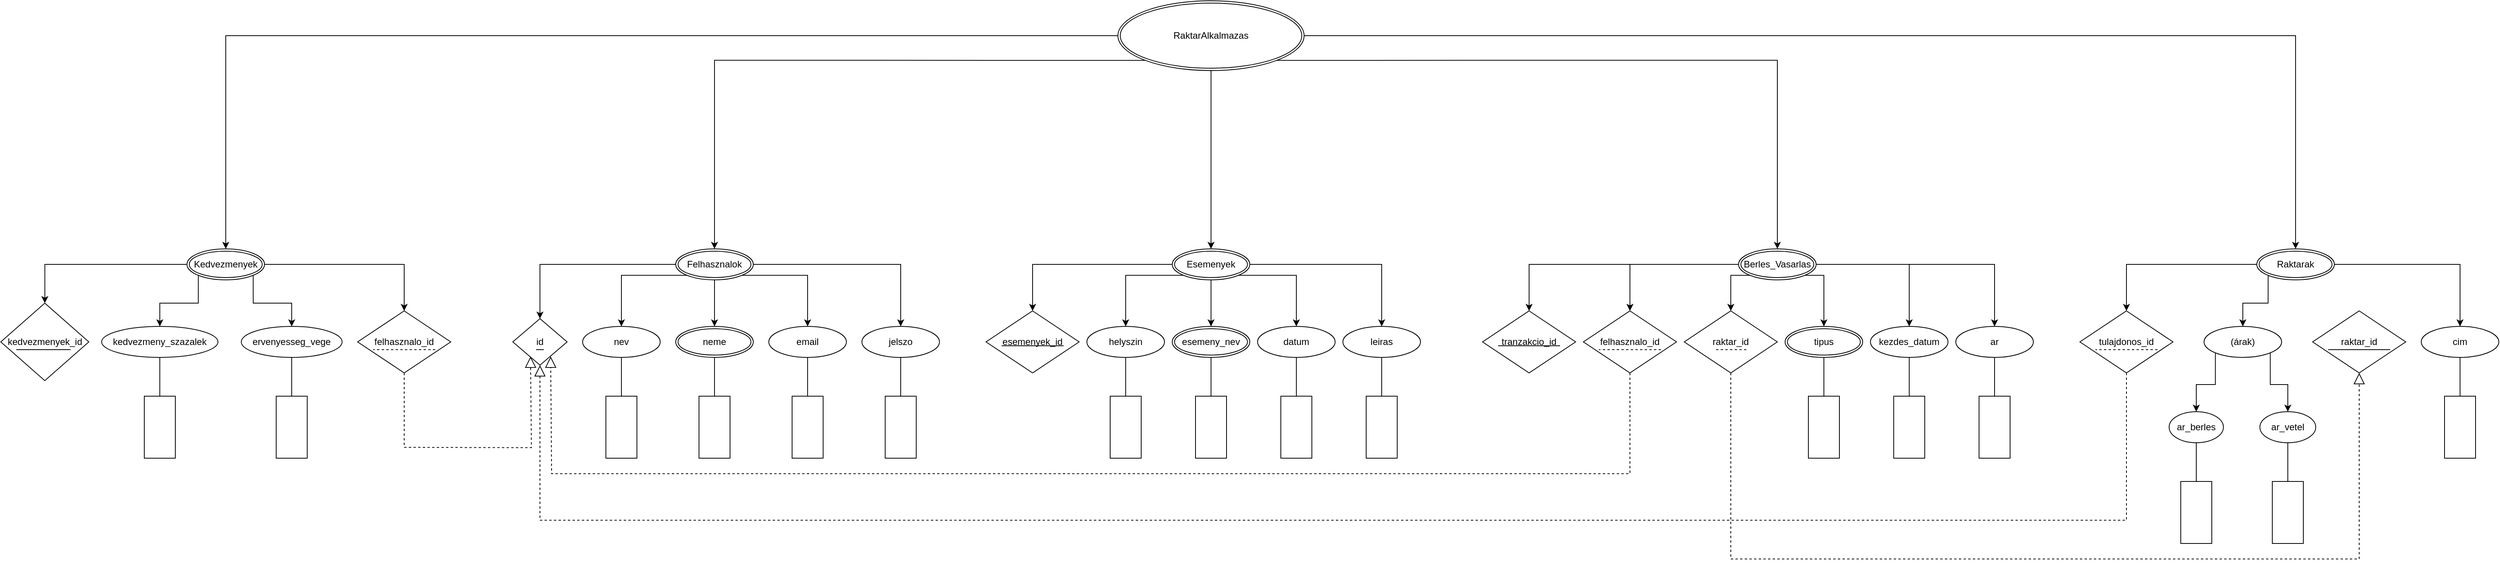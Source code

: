 <mxfile version="25.0.1">
  <diagram name="1 oldal" id="Awr-DM64UnO1mgz5BWSa">
    <mxGraphModel dx="4986" dy="2663" grid="1" gridSize="10" guides="1" tooltips="1" connect="1" arrows="1" fold="1" page="1" pageScale="1" pageWidth="827" pageHeight="1169" math="0" shadow="0">
      <root>
        <mxCell id="0" />
        <mxCell id="1" parent="0" />
        <mxCell id="Ih1S8qMaLeZmfwq9otU4-2" value="nev" style="ellipse;whiteSpace=wrap;html=1;align=center;" parent="1" vertex="1">
          <mxGeometry x="-80" y="-350" width="100" height="40" as="geometry" />
        </mxCell>
        <mxCell id="Ih1S8qMaLeZmfwq9otU4-3" value="neme" style="ellipse;shape=doubleEllipse;margin=3;whiteSpace=wrap;html=1;align=center;" parent="1" vertex="1">
          <mxGeometry x="40" y="-350" width="100" height="40" as="geometry" />
        </mxCell>
        <mxCell id="Ih1S8qMaLeZmfwq9otU4-5" value="email" style="ellipse;whiteSpace=wrap;html=1;align=center;" parent="1" vertex="1">
          <mxGeometry x="160" y="-350" width="100" height="40" as="geometry" />
        </mxCell>
        <mxCell id="Ih1S8qMaLeZmfwq9otU4-6" value="jelszo" style="ellipse;whiteSpace=wrap;html=1;align=center;" parent="1" vertex="1">
          <mxGeometry x="280" y="-350" width="100" height="40" as="geometry" />
        </mxCell>
        <mxCell id="Ih1S8qMaLeZmfwq9otU4-9" value="ar_berles" style="ellipse;whiteSpace=wrap;html=1;align=center;" parent="1" vertex="1">
          <mxGeometry x="1965" y="-240" width="70" height="40" as="geometry" />
        </mxCell>
        <mxCell id="Ih1S8qMaLeZmfwq9otU4-10" value="ar_vetel" style="ellipse;whiteSpace=wrap;html=1;align=center;" parent="1" vertex="1">
          <mxGeometry x="2082" y="-240" width="72" height="40" as="geometry" />
        </mxCell>
        <mxCell id="Ih1S8qMaLeZmfwq9otU4-11" value="cim" style="ellipse;whiteSpace=wrap;html=1;align=center;" parent="1" vertex="1">
          <mxGeometry x="2290" y="-350" width="100" height="40" as="geometry" />
        </mxCell>
        <mxCell id="Ih1S8qMaLeZmfwq9otU4-15" value="esemeny_nev" style="ellipse;shape=doubleEllipse;margin=3;whiteSpace=wrap;html=1;align=center;" parent="1" vertex="1">
          <mxGeometry x="680" y="-350" width="100" height="40" as="geometry" />
        </mxCell>
        <mxCell id="Ih1S8qMaLeZmfwq9otU4-16" value="datum" style="ellipse;whiteSpace=wrap;html=1;align=center;" parent="1" vertex="1">
          <mxGeometry x="790" y="-350" width="100" height="40" as="geometry" />
        </mxCell>
        <mxCell id="Ih1S8qMaLeZmfwq9otU4-17" value="helyszin" style="ellipse;whiteSpace=wrap;html=1;align=center;" parent="1" vertex="1">
          <mxGeometry x="570" y="-350" width="100" height="40" as="geometry" />
        </mxCell>
        <mxCell id="Ih1S8qMaLeZmfwq9otU4-18" value="leiras" style="ellipse;whiteSpace=wrap;html=1;align=center;" parent="1" vertex="1">
          <mxGeometry x="900" y="-350" width="100" height="40" as="geometry" />
        </mxCell>
        <mxCell id="qEqo5hfFAQOy0AiOIkTx-65" style="edgeStyle=orthogonalEdgeStyle;rounded=0;orthogonalLoop=1;jettySize=auto;html=1;exitX=0;exitY=1;exitDx=0;exitDy=0;entryX=0.5;entryY=0;entryDx=0;entryDy=0;" parent="1" source="Ih1S8qMaLeZmfwq9otU4-19" target="Ih1S8qMaLeZmfwq9otU4-9" edge="1">
          <mxGeometry relative="1" as="geometry" />
        </mxCell>
        <mxCell id="qEqo5hfFAQOy0AiOIkTx-66" style="edgeStyle=orthogonalEdgeStyle;rounded=0;orthogonalLoop=1;jettySize=auto;html=1;exitX=1;exitY=1;exitDx=0;exitDy=0;entryX=0.5;entryY=0;entryDx=0;entryDy=0;" parent="1" source="Ih1S8qMaLeZmfwq9otU4-19" target="Ih1S8qMaLeZmfwq9otU4-10" edge="1">
          <mxGeometry relative="1" as="geometry" />
        </mxCell>
        <mxCell id="Ih1S8qMaLeZmfwq9otU4-19" value="(árak)" style="ellipse;whiteSpace=wrap;html=1;align=center;" parent="1" vertex="1">
          <mxGeometry x="2010" y="-350" width="100" height="40" as="geometry" />
        </mxCell>
        <mxCell id="Ih1S8qMaLeZmfwq9otU4-24" value="tipus" style="ellipse;shape=doubleEllipse;margin=3;whiteSpace=wrap;html=1;align=center;" parent="1" vertex="1">
          <mxGeometry x="1470" y="-350" width="100" height="40" as="geometry" />
        </mxCell>
        <mxCell id="Ih1S8qMaLeZmfwq9otU4-25" value="kezdes_datum" style="ellipse;whiteSpace=wrap;html=1;align=center;" parent="1" vertex="1">
          <mxGeometry x="1580" y="-350" width="100" height="40" as="geometry" />
        </mxCell>
        <mxCell id="Ih1S8qMaLeZmfwq9otU4-26" value="ar" style="ellipse;whiteSpace=wrap;html=1;align=center;" parent="1" vertex="1">
          <mxGeometry x="1690" y="-350" width="100" height="40" as="geometry" />
        </mxCell>
        <mxCell id="Ih1S8qMaLeZmfwq9otU4-27" value="kedvezmeny_szazalek" style="ellipse;whiteSpace=wrap;html=1;align=center;" parent="1" vertex="1">
          <mxGeometry x="-700" y="-350" width="150" height="40" as="geometry" />
        </mxCell>
        <mxCell id="Ih1S8qMaLeZmfwq9otU4-28" value="ervenyesseg_vege" style="ellipse;whiteSpace=wrap;html=1;align=center;" parent="1" vertex="1">
          <mxGeometry x="-520" y="-350" width="130" height="40" as="geometry" />
        </mxCell>
        <mxCell id="Ih1S8qMaLeZmfwq9otU4-29" style="edgeStyle=orthogonalEdgeStyle;rounded=0;orthogonalLoop=1;jettySize=auto;html=1;exitX=0;exitY=0.5;exitDx=0;exitDy=0;entryX=0.5;entryY=0;entryDx=0;entryDy=0;" parent="1" source="Ih1S8qMaLeZmfwq9otU4-33" target="Ih1S8qMaLeZmfwq9otU4-37" edge="1">
          <mxGeometry relative="1" as="geometry">
            <mxPoint x="-773.5" y="-350" as="targetPoint" />
          </mxGeometry>
        </mxCell>
        <mxCell id="Ih1S8qMaLeZmfwq9otU4-30" style="edgeStyle=orthogonalEdgeStyle;rounded=0;orthogonalLoop=1;jettySize=auto;html=1;exitX=0;exitY=1;exitDx=0;exitDy=0;" parent="1" source="Ih1S8qMaLeZmfwq9otU4-33" target="Ih1S8qMaLeZmfwq9otU4-27" edge="1">
          <mxGeometry relative="1" as="geometry" />
        </mxCell>
        <mxCell id="Ih1S8qMaLeZmfwq9otU4-31" style="edgeStyle=orthogonalEdgeStyle;rounded=0;orthogonalLoop=1;jettySize=auto;html=1;exitX=1;exitY=1;exitDx=0;exitDy=0;" parent="1" source="Ih1S8qMaLeZmfwq9otU4-33" target="Ih1S8qMaLeZmfwq9otU4-28" edge="1">
          <mxGeometry relative="1" as="geometry" />
        </mxCell>
        <mxCell id="Ih1S8qMaLeZmfwq9otU4-32" style="edgeStyle=orthogonalEdgeStyle;rounded=0;orthogonalLoop=1;jettySize=auto;html=1;exitX=1;exitY=0.5;exitDx=0;exitDy=0;entryX=0.5;entryY=0;entryDx=0;entryDy=0;" parent="1" source="Ih1S8qMaLeZmfwq9otU4-33" target="Ih1S8qMaLeZmfwq9otU4-34" edge="1">
          <mxGeometry relative="1" as="geometry" />
        </mxCell>
        <mxCell id="Ih1S8qMaLeZmfwq9otU4-33" value="Kedvezmenyek" style="ellipse;shape=doubleEllipse;margin=3;whiteSpace=wrap;html=1;align=center;" parent="1" vertex="1">
          <mxGeometry x="-590" y="-450" width="100" height="40" as="geometry" />
        </mxCell>
        <mxCell id="Ih1S8qMaLeZmfwq9otU4-34" value="felhasznalo_id" style="rhombus;whiteSpace=wrap;html=1;" parent="1" vertex="1">
          <mxGeometry x="-370" y="-370" width="120" height="80" as="geometry" />
        </mxCell>
        <mxCell id="Ih1S8qMaLeZmfwq9otU4-35" value="" style="endArrow=none;dashed=1;html=1;rounded=0;" parent="1" edge="1">
          <mxGeometry width="50" height="50" relative="1" as="geometry">
            <mxPoint x="-270" y="-320" as="sourcePoint" />
            <mxPoint x="-350" y="-320" as="targetPoint" />
          </mxGeometry>
        </mxCell>
        <mxCell id="Ih1S8qMaLeZmfwq9otU4-36" value="" style="rounded=0;whiteSpace=wrap;html=1;" parent="1" vertex="1">
          <mxGeometry x="-645" y="-260" width="40" height="80" as="geometry" />
        </mxCell>
        <mxCell id="Ih1S8qMaLeZmfwq9otU4-37" value="kedvezmenyek_id" style="rhombus;whiteSpace=wrap;html=1;" parent="1" vertex="1">
          <mxGeometry x="-830" y="-380" width="113.5" height="100" as="geometry" />
        </mxCell>
        <mxCell id="Ih1S8qMaLeZmfwq9otU4-38" value="" style="endArrow=none;html=1;rounded=0;entryX=0.793;entryY=0.6;entryDx=0;entryDy=0;entryPerimeter=0;" parent="1" target="Ih1S8qMaLeZmfwq9otU4-37" edge="1">
          <mxGeometry width="50" height="50" relative="1" as="geometry">
            <mxPoint x="-810" y="-320" as="sourcePoint" />
            <mxPoint x="-680" y="-340" as="targetPoint" />
          </mxGeometry>
        </mxCell>
        <mxCell id="Ih1S8qMaLeZmfwq9otU4-39" value="" style="endArrow=none;html=1;rounded=0;exitX=0.5;exitY=0;exitDx=0;exitDy=0;entryX=0.5;entryY=1;entryDx=0;entryDy=0;" parent="1" source="Ih1S8qMaLeZmfwq9otU4-36" target="Ih1S8qMaLeZmfwq9otU4-27" edge="1">
          <mxGeometry width="50" height="50" relative="1" as="geometry">
            <mxPoint x="-550" y="-330" as="sourcePoint" />
            <mxPoint x="-500" y="-380" as="targetPoint" />
          </mxGeometry>
        </mxCell>
        <mxCell id="Ih1S8qMaLeZmfwq9otU4-40" value="" style="rounded=0;whiteSpace=wrap;html=1;" parent="1" vertex="1">
          <mxGeometry x="-475" y="-260" width="40" height="80" as="geometry" />
        </mxCell>
        <mxCell id="Ih1S8qMaLeZmfwq9otU4-41" value="" style="endArrow=none;html=1;rounded=0;exitX=0.5;exitY=0;exitDx=0;exitDy=0;entryX=0.5;entryY=1;entryDx=0;entryDy=0;" parent="1" source="Ih1S8qMaLeZmfwq9otU4-40" edge="1">
          <mxGeometry width="50" height="50" relative="1" as="geometry">
            <mxPoint x="-380" y="-330" as="sourcePoint" />
            <mxPoint x="-455" y="-310" as="targetPoint" />
          </mxGeometry>
        </mxCell>
        <mxCell id="qEqo5hfFAQOy0AiOIkTx-21" style="edgeStyle=orthogonalEdgeStyle;rounded=0;orthogonalLoop=1;jettySize=auto;html=1;exitX=0;exitY=0.5;exitDx=0;exitDy=0;" parent="1" source="qEqo5hfFAQOy0AiOIkTx-1" target="qEqo5hfFAQOy0AiOIkTx-2" edge="1">
          <mxGeometry relative="1" as="geometry" />
        </mxCell>
        <mxCell id="qEqo5hfFAQOy0AiOIkTx-22" style="edgeStyle=orthogonalEdgeStyle;rounded=0;orthogonalLoop=1;jettySize=auto;html=1;exitX=0;exitY=1;exitDx=0;exitDy=0;" parent="1" source="qEqo5hfFAQOy0AiOIkTx-1" target="Ih1S8qMaLeZmfwq9otU4-2" edge="1">
          <mxGeometry relative="1" as="geometry" />
        </mxCell>
        <mxCell id="qEqo5hfFAQOy0AiOIkTx-23" style="edgeStyle=orthogonalEdgeStyle;rounded=0;orthogonalLoop=1;jettySize=auto;html=1;exitX=0.5;exitY=1;exitDx=0;exitDy=0;entryX=0.5;entryY=0;entryDx=0;entryDy=0;" parent="1" source="qEqo5hfFAQOy0AiOIkTx-1" target="Ih1S8qMaLeZmfwq9otU4-3" edge="1">
          <mxGeometry relative="1" as="geometry" />
        </mxCell>
        <mxCell id="qEqo5hfFAQOy0AiOIkTx-24" style="edgeStyle=orthogonalEdgeStyle;rounded=0;orthogonalLoop=1;jettySize=auto;html=1;exitX=1;exitY=1;exitDx=0;exitDy=0;entryX=0.5;entryY=0;entryDx=0;entryDy=0;" parent="1" source="qEqo5hfFAQOy0AiOIkTx-1" target="Ih1S8qMaLeZmfwq9otU4-5" edge="1">
          <mxGeometry relative="1" as="geometry" />
        </mxCell>
        <mxCell id="qEqo5hfFAQOy0AiOIkTx-25" style="edgeStyle=orthogonalEdgeStyle;rounded=0;orthogonalLoop=1;jettySize=auto;html=1;exitX=1;exitY=0.5;exitDx=0;exitDy=0;entryX=0.5;entryY=0;entryDx=0;entryDy=0;" parent="1" source="qEqo5hfFAQOy0AiOIkTx-1" target="Ih1S8qMaLeZmfwq9otU4-6" edge="1">
          <mxGeometry relative="1" as="geometry" />
        </mxCell>
        <mxCell id="qEqo5hfFAQOy0AiOIkTx-1" value="Felhasznalok" style="ellipse;shape=doubleEllipse;margin=3;whiteSpace=wrap;html=1;align=center;" parent="1" vertex="1">
          <mxGeometry x="40" y="-450" width="100" height="40" as="geometry" />
        </mxCell>
        <mxCell id="qEqo5hfFAQOy0AiOIkTx-2" value="id" style="shape=rhombus;perimeter=rhombusPerimeter;whiteSpace=wrap;html=1;align=center;" parent="1" vertex="1">
          <mxGeometry x="-170" y="-360" width="70" height="60" as="geometry" />
        </mxCell>
        <mxCell id="qEqo5hfFAQOy0AiOIkTx-3" value="" style="line;strokeWidth=1;rotatable=0;dashed=0;labelPosition=right;align=left;verticalAlign=middle;spacingTop=0;spacingLeft=6;points=[];portConstraint=eastwest;" parent="1" vertex="1">
          <mxGeometry x="-140" y="-325" width="10" height="10" as="geometry" />
        </mxCell>
        <mxCell id="qEqo5hfFAQOy0AiOIkTx-4" value="" style="rounded=0;whiteSpace=wrap;html=1;" parent="1" vertex="1">
          <mxGeometry x="-50" y="-260" width="40" height="80" as="geometry" />
        </mxCell>
        <mxCell id="qEqo5hfFAQOy0AiOIkTx-5" value="" style="endArrow=none;html=1;rounded=0;exitX=0.5;exitY=0;exitDx=0;exitDy=0;entryX=0.5;entryY=1;entryDx=0;entryDy=0;" parent="1" source="qEqo5hfFAQOy0AiOIkTx-4" edge="1">
          <mxGeometry width="50" height="50" relative="1" as="geometry">
            <mxPoint x="45" y="-330" as="sourcePoint" />
            <mxPoint x="-30" y="-310" as="targetPoint" />
          </mxGeometry>
        </mxCell>
        <mxCell id="qEqo5hfFAQOy0AiOIkTx-6" value="" style="rounded=0;whiteSpace=wrap;html=1;" parent="1" vertex="1">
          <mxGeometry x="70" y="-260" width="40" height="80" as="geometry" />
        </mxCell>
        <mxCell id="qEqo5hfFAQOy0AiOIkTx-7" value="" style="endArrow=none;html=1;rounded=0;exitX=0.5;exitY=0;exitDx=0;exitDy=0;entryX=0.5;entryY=1;entryDx=0;entryDy=0;" parent="1" source="qEqo5hfFAQOy0AiOIkTx-6" edge="1">
          <mxGeometry width="50" height="50" relative="1" as="geometry">
            <mxPoint x="165" y="-330" as="sourcePoint" />
            <mxPoint x="90" y="-310" as="targetPoint" />
          </mxGeometry>
        </mxCell>
        <mxCell id="qEqo5hfFAQOy0AiOIkTx-8" value="" style="rounded=0;whiteSpace=wrap;html=1;" parent="1" vertex="1">
          <mxGeometry x="190" y="-260" width="40" height="80" as="geometry" />
        </mxCell>
        <mxCell id="qEqo5hfFAQOy0AiOIkTx-9" value="" style="endArrow=none;html=1;rounded=0;exitX=0.5;exitY=0;exitDx=0;exitDy=0;entryX=0.5;entryY=1;entryDx=0;entryDy=0;" parent="1" source="qEqo5hfFAQOy0AiOIkTx-8" edge="1">
          <mxGeometry width="50" height="50" relative="1" as="geometry">
            <mxPoint x="285" y="-330" as="sourcePoint" />
            <mxPoint x="210" y="-310" as="targetPoint" />
          </mxGeometry>
        </mxCell>
        <mxCell id="qEqo5hfFAQOy0AiOIkTx-10" value="" style="rounded=0;whiteSpace=wrap;html=1;" parent="1" vertex="1">
          <mxGeometry x="310" y="-260" width="40" height="80" as="geometry" />
        </mxCell>
        <mxCell id="qEqo5hfFAQOy0AiOIkTx-11" value="" style="endArrow=none;html=1;rounded=0;exitX=0.5;exitY=0;exitDx=0;exitDy=0;entryX=0.5;entryY=1;entryDx=0;entryDy=0;" parent="1" source="qEqo5hfFAQOy0AiOIkTx-10" edge="1">
          <mxGeometry width="50" height="50" relative="1" as="geometry">
            <mxPoint x="405" y="-330" as="sourcePoint" />
            <mxPoint x="330" y="-310" as="targetPoint" />
          </mxGeometry>
        </mxCell>
        <mxCell id="qEqo5hfFAQOy0AiOIkTx-19" value="" style="endArrow=block;dashed=1;endFill=0;endSize=12;html=1;rounded=0;exitX=0.5;exitY=1;exitDx=0;exitDy=0;entryX=0.326;entryY=0.813;entryDx=0;entryDy=0;entryPerimeter=0;" parent="1" source="Ih1S8qMaLeZmfwq9otU4-34" target="qEqo5hfFAQOy0AiOIkTx-2" edge="1">
          <mxGeometry width="160" relative="1" as="geometry">
            <mxPoint x="-320" y="-303.6" as="sourcePoint" />
            <mxPoint x="-145.63" y="-310.0" as="targetPoint" />
            <Array as="points">
              <mxPoint x="-310" y="-194" />
              <mxPoint x="-146" y="-193.6" />
            </Array>
          </mxGeometry>
        </mxCell>
        <mxCell id="qEqo5hfFAQOy0AiOIkTx-38" style="edgeStyle=orthogonalEdgeStyle;rounded=0;orthogonalLoop=1;jettySize=auto;html=1;exitX=0;exitY=0.5;exitDx=0;exitDy=0;entryX=0.5;entryY=0;entryDx=0;entryDy=0;" parent="1" source="qEqo5hfFAQOy0AiOIkTx-26" target="qEqo5hfFAQOy0AiOIkTx-27" edge="1">
          <mxGeometry relative="1" as="geometry" />
        </mxCell>
        <mxCell id="qEqo5hfFAQOy0AiOIkTx-39" style="edgeStyle=orthogonalEdgeStyle;rounded=0;orthogonalLoop=1;jettySize=auto;html=1;exitX=0;exitY=1;exitDx=0;exitDy=0;entryX=0.5;entryY=0;entryDx=0;entryDy=0;" parent="1" source="qEqo5hfFAQOy0AiOIkTx-26" target="Ih1S8qMaLeZmfwq9otU4-17" edge="1">
          <mxGeometry relative="1" as="geometry" />
        </mxCell>
        <mxCell id="qEqo5hfFAQOy0AiOIkTx-40" style="edgeStyle=orthogonalEdgeStyle;rounded=0;orthogonalLoop=1;jettySize=auto;html=1;exitX=0.5;exitY=1;exitDx=0;exitDy=0;entryX=0.5;entryY=0;entryDx=0;entryDy=0;" parent="1" source="qEqo5hfFAQOy0AiOIkTx-26" target="Ih1S8qMaLeZmfwq9otU4-15" edge="1">
          <mxGeometry relative="1" as="geometry" />
        </mxCell>
        <mxCell id="qEqo5hfFAQOy0AiOIkTx-41" style="edgeStyle=orthogonalEdgeStyle;rounded=0;orthogonalLoop=1;jettySize=auto;html=1;exitX=1;exitY=1;exitDx=0;exitDy=0;" parent="1" source="qEqo5hfFAQOy0AiOIkTx-26" target="Ih1S8qMaLeZmfwq9otU4-16" edge="1">
          <mxGeometry relative="1" as="geometry" />
        </mxCell>
        <mxCell id="qEqo5hfFAQOy0AiOIkTx-42" style="edgeStyle=orthogonalEdgeStyle;rounded=0;orthogonalLoop=1;jettySize=auto;html=1;exitX=1;exitY=0.5;exitDx=0;exitDy=0;entryX=0.5;entryY=0;entryDx=0;entryDy=0;" parent="1" source="qEqo5hfFAQOy0AiOIkTx-26" target="Ih1S8qMaLeZmfwq9otU4-18" edge="1">
          <mxGeometry relative="1" as="geometry" />
        </mxCell>
        <mxCell id="qEqo5hfFAQOy0AiOIkTx-26" value="Esemenyek" style="ellipse;shape=doubleEllipse;margin=3;whiteSpace=wrap;html=1;align=center;" parent="1" vertex="1">
          <mxGeometry x="680" y="-450" width="100" height="40" as="geometry" />
        </mxCell>
        <mxCell id="qEqo5hfFAQOy0AiOIkTx-27" value="esemenyek_id" style="shape=rhombus;perimeter=rhombusPerimeter;whiteSpace=wrap;html=1;align=center;" parent="1" vertex="1">
          <mxGeometry x="440" y="-370" width="120" height="80" as="geometry" />
        </mxCell>
        <mxCell id="qEqo5hfFAQOy0AiOIkTx-29" value="" style="line;strokeWidth=1;rotatable=0;dashed=0;labelPosition=right;align=left;verticalAlign=middle;spacingTop=0;spacingLeft=6;points=[];portConstraint=eastwest;" parent="1" vertex="1">
          <mxGeometry x="460" y="-330" width="80" height="10" as="geometry" />
        </mxCell>
        <mxCell id="qEqo5hfFAQOy0AiOIkTx-30" value="" style="rounded=0;whiteSpace=wrap;html=1;" parent="1" vertex="1">
          <mxGeometry x="600" y="-260" width="40" height="80" as="geometry" />
        </mxCell>
        <mxCell id="qEqo5hfFAQOy0AiOIkTx-31" value="" style="endArrow=none;html=1;rounded=0;exitX=0.5;exitY=0;exitDx=0;exitDy=0;entryX=0.5;entryY=1;entryDx=0;entryDy=0;" parent="1" source="qEqo5hfFAQOy0AiOIkTx-30" edge="1">
          <mxGeometry width="50" height="50" relative="1" as="geometry">
            <mxPoint x="695" y="-330" as="sourcePoint" />
            <mxPoint x="620" y="-310" as="targetPoint" />
          </mxGeometry>
        </mxCell>
        <mxCell id="qEqo5hfFAQOy0AiOIkTx-32" value="" style="rounded=0;whiteSpace=wrap;html=1;" parent="1" vertex="1">
          <mxGeometry x="710" y="-260" width="40" height="80" as="geometry" />
        </mxCell>
        <mxCell id="qEqo5hfFAQOy0AiOIkTx-33" value="" style="endArrow=none;html=1;rounded=0;exitX=0.5;exitY=0;exitDx=0;exitDy=0;entryX=0.5;entryY=1;entryDx=0;entryDy=0;" parent="1" source="qEqo5hfFAQOy0AiOIkTx-32" target="Ih1S8qMaLeZmfwq9otU4-15" edge="1">
          <mxGeometry width="50" height="50" relative="1" as="geometry">
            <mxPoint x="815" y="-330" as="sourcePoint" />
            <mxPoint x="740" y="-310" as="targetPoint" />
          </mxGeometry>
        </mxCell>
        <mxCell id="qEqo5hfFAQOy0AiOIkTx-34" value="" style="rounded=0;whiteSpace=wrap;html=1;" parent="1" vertex="1">
          <mxGeometry x="820" y="-260" width="40" height="80" as="geometry" />
        </mxCell>
        <mxCell id="qEqo5hfFAQOy0AiOIkTx-35" value="" style="endArrow=none;html=1;rounded=0;exitX=0.5;exitY=0;exitDx=0;exitDy=0;entryX=0.5;entryY=1;entryDx=0;entryDy=0;" parent="1" source="qEqo5hfFAQOy0AiOIkTx-34" target="Ih1S8qMaLeZmfwq9otU4-16" edge="1">
          <mxGeometry width="50" height="50" relative="1" as="geometry">
            <mxPoint x="935" y="-330" as="sourcePoint" />
            <mxPoint x="860" y="-310" as="targetPoint" />
          </mxGeometry>
        </mxCell>
        <mxCell id="qEqo5hfFAQOy0AiOIkTx-36" value="" style="rounded=0;whiteSpace=wrap;html=1;" parent="1" vertex="1">
          <mxGeometry x="930" y="-260" width="40" height="80" as="geometry" />
        </mxCell>
        <mxCell id="qEqo5hfFAQOy0AiOIkTx-37" value="" style="endArrow=none;html=1;rounded=0;exitX=0.5;exitY=0;exitDx=0;exitDy=0;entryX=0.5;entryY=1;entryDx=0;entryDy=0;" parent="1" source="qEqo5hfFAQOy0AiOIkTx-36" target="Ih1S8qMaLeZmfwq9otU4-18" edge="1">
          <mxGeometry width="50" height="50" relative="1" as="geometry">
            <mxPoint x="1055" y="-330" as="sourcePoint" />
            <mxPoint x="980" y="-310" as="targetPoint" />
          </mxGeometry>
        </mxCell>
        <mxCell id="qEqo5hfFAQOy0AiOIkTx-57" style="edgeStyle=orthogonalEdgeStyle;rounded=0;orthogonalLoop=1;jettySize=auto;html=1;exitX=0;exitY=0.5;exitDx=0;exitDy=0;entryX=0.5;entryY=0;entryDx=0;entryDy=0;" parent="1" source="qEqo5hfFAQOy0AiOIkTx-43" target="qEqo5hfFAQOy0AiOIkTx-44" edge="1">
          <mxGeometry relative="1" as="geometry" />
        </mxCell>
        <mxCell id="qEqo5hfFAQOy0AiOIkTx-58" style="edgeStyle=orthogonalEdgeStyle;rounded=0;orthogonalLoop=1;jettySize=auto;html=1;exitX=0;exitY=0.5;exitDx=0;exitDy=0;entryX=0.5;entryY=0;entryDx=0;entryDy=0;" parent="1" source="qEqo5hfFAQOy0AiOIkTx-43" target="qEqo5hfFAQOy0AiOIkTx-46" edge="1">
          <mxGeometry relative="1" as="geometry" />
        </mxCell>
        <mxCell id="qEqo5hfFAQOy0AiOIkTx-59" style="edgeStyle=orthogonalEdgeStyle;rounded=0;orthogonalLoop=1;jettySize=auto;html=1;exitX=0;exitY=1;exitDx=0;exitDy=0;entryX=0.5;entryY=0;entryDx=0;entryDy=0;" parent="1" source="qEqo5hfFAQOy0AiOIkTx-43" target="qEqo5hfFAQOy0AiOIkTx-48" edge="1">
          <mxGeometry relative="1" as="geometry">
            <Array as="points">
              <mxPoint x="1400" y="-416" />
            </Array>
          </mxGeometry>
        </mxCell>
        <mxCell id="qEqo5hfFAQOy0AiOIkTx-60" style="edgeStyle=orthogonalEdgeStyle;rounded=0;orthogonalLoop=1;jettySize=auto;html=1;exitX=1;exitY=1;exitDx=0;exitDy=0;" parent="1" source="qEqo5hfFAQOy0AiOIkTx-43" target="Ih1S8qMaLeZmfwq9otU4-24" edge="1">
          <mxGeometry relative="1" as="geometry">
            <Array as="points">
              <mxPoint x="1520" y="-416" />
            </Array>
          </mxGeometry>
        </mxCell>
        <mxCell id="qEqo5hfFAQOy0AiOIkTx-61" style="edgeStyle=orthogonalEdgeStyle;rounded=0;orthogonalLoop=1;jettySize=auto;html=1;exitX=1;exitY=1;exitDx=0;exitDy=0;entryX=0.5;entryY=0;entryDx=0;entryDy=0;" parent="1" source="qEqo5hfFAQOy0AiOIkTx-43" target="Ih1S8qMaLeZmfwq9otU4-25" edge="1">
          <mxGeometry relative="1" as="geometry">
            <Array as="points">
              <mxPoint x="1495" y="-430" />
              <mxPoint x="1630" y="-430" />
            </Array>
          </mxGeometry>
        </mxCell>
        <mxCell id="qEqo5hfFAQOy0AiOIkTx-62" style="edgeStyle=orthogonalEdgeStyle;rounded=0;orthogonalLoop=1;jettySize=auto;html=1;exitX=1;exitY=0.5;exitDx=0;exitDy=0;entryX=0.5;entryY=0;entryDx=0;entryDy=0;" parent="1" source="qEqo5hfFAQOy0AiOIkTx-43" target="Ih1S8qMaLeZmfwq9otU4-26" edge="1">
          <mxGeometry relative="1" as="geometry" />
        </mxCell>
        <mxCell id="qEqo5hfFAQOy0AiOIkTx-43" value="Berles_Vasarlas" style="ellipse;shape=doubleEllipse;margin=3;whiteSpace=wrap;html=1;align=center;" parent="1" vertex="1">
          <mxGeometry x="1410" y="-450" width="100" height="40" as="geometry" />
        </mxCell>
        <mxCell id="qEqo5hfFAQOy0AiOIkTx-44" value="tranzakcio_id" style="shape=rhombus;perimeter=rhombusPerimeter;whiteSpace=wrap;html=1;align=center;" parent="1" vertex="1">
          <mxGeometry x="1080" y="-370" width="120" height="80" as="geometry" />
        </mxCell>
        <mxCell id="qEqo5hfFAQOy0AiOIkTx-45" value="" style="line;strokeWidth=1;rotatable=0;dashed=0;labelPosition=right;align=left;verticalAlign=middle;spacingTop=0;spacingLeft=6;points=[];portConstraint=eastwest;" parent="1" vertex="1">
          <mxGeometry x="1100" y="-330" width="80" height="10" as="geometry" />
        </mxCell>
        <mxCell id="qEqo5hfFAQOy0AiOIkTx-46" value="felhasznalo_id" style="rhombus;whiteSpace=wrap;html=1;" parent="1" vertex="1">
          <mxGeometry x="1210" y="-370" width="120" height="80" as="geometry" />
        </mxCell>
        <mxCell id="qEqo5hfFAQOy0AiOIkTx-47" value="" style="endArrow=none;dashed=1;html=1;rounded=0;" parent="1" edge="1">
          <mxGeometry width="50" height="50" relative="1" as="geometry">
            <mxPoint x="1310" y="-320" as="sourcePoint" />
            <mxPoint x="1230" y="-320" as="targetPoint" />
          </mxGeometry>
        </mxCell>
        <mxCell id="qEqo5hfFAQOy0AiOIkTx-48" value="raktar_id" style="rhombus;whiteSpace=wrap;html=1;" parent="1" vertex="1">
          <mxGeometry x="1340" y="-370" width="120" height="80" as="geometry" />
        </mxCell>
        <mxCell id="qEqo5hfFAQOy0AiOIkTx-49" value="" style="endArrow=none;dashed=1;html=1;rounded=0;" parent="1" edge="1">
          <mxGeometry width="50" height="50" relative="1" as="geometry">
            <mxPoint x="1420" y="-320" as="sourcePoint" />
            <mxPoint x="1380" y="-320" as="targetPoint" />
          </mxGeometry>
        </mxCell>
        <mxCell id="qEqo5hfFAQOy0AiOIkTx-50" value="" style="rounded=0;whiteSpace=wrap;html=1;" parent="1" vertex="1">
          <mxGeometry x="1500" y="-260" width="40" height="80" as="geometry" />
        </mxCell>
        <mxCell id="qEqo5hfFAQOy0AiOIkTx-51" value="" style="endArrow=none;html=1;rounded=0;exitX=0.5;exitY=0;exitDx=0;exitDy=0;entryX=0.5;entryY=1;entryDx=0;entryDy=0;" parent="1" source="qEqo5hfFAQOy0AiOIkTx-50" edge="1">
          <mxGeometry width="50" height="50" relative="1" as="geometry">
            <mxPoint x="1625" y="-330" as="sourcePoint" />
            <mxPoint x="1520" y="-310" as="targetPoint" />
          </mxGeometry>
        </mxCell>
        <mxCell id="qEqo5hfFAQOy0AiOIkTx-52" value="" style="rounded=0;whiteSpace=wrap;html=1;" parent="1" vertex="1">
          <mxGeometry x="1610" y="-260" width="40" height="80" as="geometry" />
        </mxCell>
        <mxCell id="qEqo5hfFAQOy0AiOIkTx-53" value="" style="endArrow=none;html=1;rounded=0;exitX=0.5;exitY=0;exitDx=0;exitDy=0;entryX=0.5;entryY=1;entryDx=0;entryDy=0;" parent="1" source="qEqo5hfFAQOy0AiOIkTx-52" edge="1">
          <mxGeometry width="50" height="50" relative="1" as="geometry">
            <mxPoint x="1735" y="-330" as="sourcePoint" />
            <mxPoint x="1630" y="-310" as="targetPoint" />
          </mxGeometry>
        </mxCell>
        <mxCell id="qEqo5hfFAQOy0AiOIkTx-54" value="" style="rounded=0;whiteSpace=wrap;html=1;" parent="1" vertex="1">
          <mxGeometry x="1720" y="-260" width="40" height="80" as="geometry" />
        </mxCell>
        <mxCell id="qEqo5hfFAQOy0AiOIkTx-55" value="" style="endArrow=none;html=1;rounded=0;exitX=0.5;exitY=0;exitDx=0;exitDy=0;entryX=0.5;entryY=1;entryDx=0;entryDy=0;" parent="1" source="qEqo5hfFAQOy0AiOIkTx-54" edge="1">
          <mxGeometry width="50" height="50" relative="1" as="geometry">
            <mxPoint x="1845" y="-330" as="sourcePoint" />
            <mxPoint x="1740" y="-310" as="targetPoint" />
          </mxGeometry>
        </mxCell>
        <mxCell id="qEqo5hfFAQOy0AiOIkTx-56" value="" style="endArrow=block;dashed=1;endFill=0;endSize=12;html=1;rounded=0;exitX=0.5;exitY=1;exitDx=0;exitDy=0;entryX=0.697;entryY=0.813;entryDx=0;entryDy=0;entryPerimeter=0;" parent="1" source="qEqo5hfFAQOy0AiOIkTx-46" target="qEqo5hfFAQOy0AiOIkTx-2" edge="1">
          <mxGeometry width="160" relative="1" as="geometry">
            <mxPoint x="-300" y="-280" as="sourcePoint" />
            <mxPoint x="-126" y="-286" as="targetPoint" />
            <Array as="points">
              <mxPoint x="1270" y="-160" />
              <mxPoint x="-120" y="-160" />
            </Array>
          </mxGeometry>
        </mxCell>
        <mxCell id="qEqo5hfFAQOy0AiOIkTx-75" style="edgeStyle=orthogonalEdgeStyle;rounded=0;orthogonalLoop=1;jettySize=auto;html=1;exitX=0;exitY=1;exitDx=0;exitDy=0;entryX=0.5;entryY=0;entryDx=0;entryDy=0;" parent="1" source="qEqo5hfFAQOy0AiOIkTx-64" target="Ih1S8qMaLeZmfwq9otU4-19" edge="1">
          <mxGeometry relative="1" as="geometry" />
        </mxCell>
        <mxCell id="qEqo5hfFAQOy0AiOIkTx-77" style="edgeStyle=orthogonalEdgeStyle;rounded=0;orthogonalLoop=1;jettySize=auto;html=1;exitX=1;exitY=0.5;exitDx=0;exitDy=0;" parent="1" source="qEqo5hfFAQOy0AiOIkTx-64" target="Ih1S8qMaLeZmfwq9otU4-11" edge="1">
          <mxGeometry relative="1" as="geometry" />
        </mxCell>
        <mxCell id="qEqo5hfFAQOy0AiOIkTx-80" style="edgeStyle=orthogonalEdgeStyle;rounded=0;orthogonalLoop=1;jettySize=auto;html=1;exitX=0;exitY=0.5;exitDx=0;exitDy=0;entryX=0.5;entryY=0;entryDx=0;entryDy=0;" parent="1" source="qEqo5hfFAQOy0AiOIkTx-64" target="qEqo5hfFAQOy0AiOIkTx-78" edge="1">
          <mxGeometry relative="1" as="geometry" />
        </mxCell>
        <mxCell id="qEqo5hfFAQOy0AiOIkTx-64" value="Raktarak" style="ellipse;shape=doubleEllipse;margin=3;whiteSpace=wrap;html=1;align=center;" parent="1" vertex="1">
          <mxGeometry x="2078" y="-450" width="100" height="40" as="geometry" />
        </mxCell>
        <mxCell id="qEqo5hfFAQOy0AiOIkTx-67" value="" style="rounded=0;whiteSpace=wrap;html=1;" parent="1" vertex="1">
          <mxGeometry x="1980" y="-150" width="40" height="80" as="geometry" />
        </mxCell>
        <mxCell id="qEqo5hfFAQOy0AiOIkTx-68" value="" style="endArrow=none;html=1;rounded=0;exitX=0.5;exitY=0;exitDx=0;exitDy=0;entryX=0.5;entryY=1;entryDx=0;entryDy=0;" parent="1" source="qEqo5hfFAQOy0AiOIkTx-67" edge="1">
          <mxGeometry width="50" height="50" relative="1" as="geometry">
            <mxPoint x="2105" y="-220" as="sourcePoint" />
            <mxPoint x="2000" y="-200" as="targetPoint" />
          </mxGeometry>
        </mxCell>
        <mxCell id="qEqo5hfFAQOy0AiOIkTx-69" value="" style="rounded=0;whiteSpace=wrap;html=1;" parent="1" vertex="1">
          <mxGeometry x="2098" y="-150" width="40" height="80" as="geometry" />
        </mxCell>
        <mxCell id="qEqo5hfFAQOy0AiOIkTx-70" value="" style="endArrow=none;html=1;rounded=0;exitX=0.5;exitY=0;exitDx=0;exitDy=0;entryX=0.5;entryY=1;entryDx=0;entryDy=0;" parent="1" source="qEqo5hfFAQOy0AiOIkTx-69" edge="1">
          <mxGeometry width="50" height="50" relative="1" as="geometry">
            <mxPoint x="2223" y="-220" as="sourcePoint" />
            <mxPoint x="2118" y="-200" as="targetPoint" />
          </mxGeometry>
        </mxCell>
        <mxCell id="qEqo5hfFAQOy0AiOIkTx-73" value="" style="rounded=0;whiteSpace=wrap;html=1;" parent="1" vertex="1">
          <mxGeometry x="2320" y="-260" width="40" height="80" as="geometry" />
        </mxCell>
        <mxCell id="qEqo5hfFAQOy0AiOIkTx-74" value="" style="endArrow=none;html=1;rounded=0;exitX=0.5;exitY=0;exitDx=0;exitDy=0;entryX=0.5;entryY=1;entryDx=0;entryDy=0;" parent="1" source="qEqo5hfFAQOy0AiOIkTx-73" edge="1">
          <mxGeometry width="50" height="50" relative="1" as="geometry">
            <mxPoint x="2445" y="-330" as="sourcePoint" />
            <mxPoint x="2340" y="-310" as="targetPoint" />
          </mxGeometry>
        </mxCell>
        <mxCell id="qEqo5hfFAQOy0AiOIkTx-78" value="tulajdonos_id" style="rhombus;whiteSpace=wrap;html=1;" parent="1" vertex="1">
          <mxGeometry x="1850" y="-370" width="120" height="80" as="geometry" />
        </mxCell>
        <mxCell id="qEqo5hfFAQOy0AiOIkTx-79" value="" style="endArrow=none;dashed=1;html=1;rounded=0;" parent="1" edge="1">
          <mxGeometry width="50" height="50" relative="1" as="geometry">
            <mxPoint x="1950" y="-320" as="sourcePoint" />
            <mxPoint x="1870" y="-320" as="targetPoint" />
          </mxGeometry>
        </mxCell>
        <mxCell id="qEqo5hfFAQOy0AiOIkTx-81" value="" style="endArrow=block;dashed=1;endFill=0;endSize=12;html=1;rounded=0;exitX=0.5;exitY=1;exitDx=0;exitDy=0;" parent="1" source="qEqo5hfFAQOy0AiOIkTx-48" edge="1">
          <mxGeometry width="160" relative="1" as="geometry">
            <mxPoint x="1410" y="-350" as="sourcePoint" />
            <mxPoint x="2210" y="-290" as="targetPoint" />
            <Array as="points">
              <mxPoint x="1400" y="-50" />
              <mxPoint x="2210" y="-50" />
            </Array>
          </mxGeometry>
        </mxCell>
        <mxCell id="qEqo5hfFAQOy0AiOIkTx-82" value="raktar_id" style="shape=rhombus;perimeter=rhombusPerimeter;whiteSpace=wrap;html=1;align=center;" parent="1" vertex="1">
          <mxGeometry x="2150" y="-370" width="120" height="80" as="geometry" />
        </mxCell>
        <mxCell id="qEqo5hfFAQOy0AiOIkTx-83" value="" style="line;strokeWidth=1;rotatable=0;dashed=0;labelPosition=right;align=left;verticalAlign=middle;spacingTop=0;spacingLeft=6;points=[];portConstraint=eastwest;" parent="1" vertex="1">
          <mxGeometry x="2170" y="-325" width="80" height="10" as="geometry" />
        </mxCell>
        <mxCell id="qEqo5hfFAQOy0AiOIkTx-84" value="" style="endArrow=block;dashed=1;endFill=0;endSize=12;html=1;rounded=0;exitX=0.5;exitY=1;exitDx=0;exitDy=0;entryX=0.5;entryY=1;entryDx=0;entryDy=0;" parent="1" source="qEqo5hfFAQOy0AiOIkTx-78" target="qEqo5hfFAQOy0AiOIkTx-2" edge="1">
          <mxGeometry width="160" relative="1" as="geometry">
            <mxPoint x="1260" y="-270" as="sourcePoint" />
            <mxPoint x="-130" y="-290" as="targetPoint" />
            <Array as="points">
              <mxPoint x="1910" y="-100" />
              <mxPoint x="-135" y="-100" />
            </Array>
          </mxGeometry>
        </mxCell>
        <mxCell id="qEqo5hfFAQOy0AiOIkTx-86" style="edgeStyle=orthogonalEdgeStyle;rounded=0;orthogonalLoop=1;jettySize=auto;html=1;exitX=0;exitY=0.5;exitDx=0;exitDy=0;entryX=0.5;entryY=0;entryDx=0;entryDy=0;" parent="1" source="qEqo5hfFAQOy0AiOIkTx-85" target="Ih1S8qMaLeZmfwq9otU4-33" edge="1">
          <mxGeometry relative="1" as="geometry" />
        </mxCell>
        <mxCell id="qEqo5hfFAQOy0AiOIkTx-87" style="edgeStyle=orthogonalEdgeStyle;rounded=0;orthogonalLoop=1;jettySize=auto;html=1;exitX=0;exitY=1;exitDx=0;exitDy=0;entryX=0.5;entryY=0;entryDx=0;entryDy=0;" parent="1" source="qEqo5hfFAQOy0AiOIkTx-85" target="qEqo5hfFAQOy0AiOIkTx-1" edge="1">
          <mxGeometry relative="1" as="geometry" />
        </mxCell>
        <mxCell id="qEqo5hfFAQOy0AiOIkTx-88" style="edgeStyle=orthogonalEdgeStyle;rounded=0;orthogonalLoop=1;jettySize=auto;html=1;exitX=0.5;exitY=1;exitDx=0;exitDy=0;entryX=0.5;entryY=0;entryDx=0;entryDy=0;" parent="1" source="qEqo5hfFAQOy0AiOIkTx-85" target="qEqo5hfFAQOy0AiOIkTx-26" edge="1">
          <mxGeometry relative="1" as="geometry" />
        </mxCell>
        <mxCell id="qEqo5hfFAQOy0AiOIkTx-89" style="edgeStyle=orthogonalEdgeStyle;rounded=0;orthogonalLoop=1;jettySize=auto;html=1;exitX=1;exitY=1;exitDx=0;exitDy=0;entryX=0.5;entryY=0;entryDx=0;entryDy=0;" parent="1" source="qEqo5hfFAQOy0AiOIkTx-85" target="qEqo5hfFAQOy0AiOIkTx-43" edge="1">
          <mxGeometry relative="1" as="geometry" />
        </mxCell>
        <mxCell id="qEqo5hfFAQOy0AiOIkTx-90" style="edgeStyle=orthogonalEdgeStyle;rounded=0;orthogonalLoop=1;jettySize=auto;html=1;exitX=1;exitY=0.5;exitDx=0;exitDy=0;entryX=0.5;entryY=0;entryDx=0;entryDy=0;" parent="1" source="qEqo5hfFAQOy0AiOIkTx-85" target="qEqo5hfFAQOy0AiOIkTx-64" edge="1">
          <mxGeometry relative="1" as="geometry" />
        </mxCell>
        <mxCell id="qEqo5hfFAQOy0AiOIkTx-85" value="RaktarAlkalmazas" style="ellipse;shape=doubleEllipse;margin=3;whiteSpace=wrap;html=1;align=center;" parent="1" vertex="1">
          <mxGeometry x="610" y="-770" width="240" height="90" as="geometry" />
        </mxCell>
      </root>
    </mxGraphModel>
  </diagram>
</mxfile>

